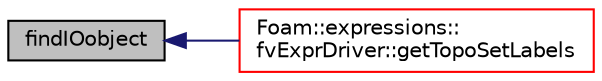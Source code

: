 digraph "findIOobject"
{
  bgcolor="transparent";
  edge [fontname="Helvetica",fontsize="10",labelfontname="Helvetica",labelfontsize="10"];
  node [fontname="Helvetica",fontsize="10",shape=record];
  rankdir="LR";
  Node1 [label="findIOobject",height=0.2,width=0.4,color="black", fillcolor="grey75", style="filled" fontcolor="black"];
  Node1 -> Node2 [dir="back",color="midnightblue",fontsize="10",style="solid",fontname="Helvetica"];
  Node2 [label="Foam::expressions::\lfvExprDriver::getTopoSetLabels",height=0.2,width=0.4,color="red",URL="$classFoam_1_1expressions_1_1fvExprDriver.html#a5ab4e994c8fd9d70d6e9ce965d7efb81",tooltip="Read and return labels associated with the topo set. "];
}
